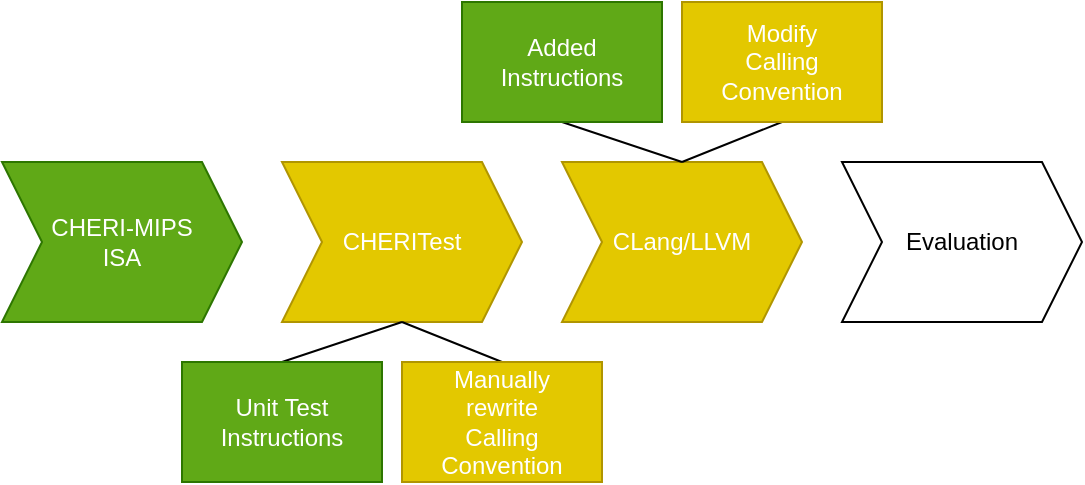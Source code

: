 <mxfile version="12.1.7" type="device" pages="1"><diagram id="sNYeaesbsCtD0ov-PeEx" name="Page-1"><mxGraphModel dx="1158" dy="726" grid="1" gridSize="10" guides="1" tooltips="1" connect="1" arrows="1" fold="1" page="1" pageScale="1" pageWidth="850" pageHeight="1100" math="0" shadow="0"><root><mxCell id="0"/><mxCell id="1" parent="0"/><mxCell id="9oVoQXx2oiCRzOEZ5TTD-2" value="CHERI-MIPS&lt;br&gt;ISA" style="shape=step;perimeter=stepPerimeter;whiteSpace=wrap;html=1;fixedSize=1;size=20;fillColor=#60a917;strokeColor=#2D7600;fontColor=#ffffff;" vertex="1" parent="1"><mxGeometry x="70" y="160" width="120" height="80" as="geometry"/></mxCell><mxCell id="9oVoQXx2oiCRzOEZ5TTD-3" value="CHERITest" style="shape=step;perimeter=stepPerimeter;whiteSpace=wrap;html=1;fixedSize=1;size=20;fillColor=#e3c800;strokeColor=#B09500;fontColor=#ffffff;" vertex="1" parent="1"><mxGeometry x="210" y="160" width="120" height="80" as="geometry"/></mxCell><mxCell id="9oVoQXx2oiCRzOEZ5TTD-5" value="CLang/LLVM" style="shape=step;perimeter=stepPerimeter;whiteSpace=wrap;html=1;fixedSize=1;fillColor=#e3c800;strokeColor=#B09500;fontColor=#ffffff;" vertex="1" parent="1"><mxGeometry x="350" y="160" width="120" height="80" as="geometry"/></mxCell><mxCell id="9oVoQXx2oiCRzOEZ5TTD-7" style="rounded=0;orthogonalLoop=1;jettySize=auto;html=1;exitX=0.5;exitY=0;exitDx=0;exitDy=0;entryX=0.5;entryY=1;entryDx=0;entryDy=0;endArrow=none;endFill=0;" edge="1" parent="1" source="9oVoQXx2oiCRzOEZ5TTD-6" target="9oVoQXx2oiCRzOEZ5TTD-3"><mxGeometry relative="1" as="geometry"/></mxCell><mxCell id="9oVoQXx2oiCRzOEZ5TTD-6" value="Unit Test&lt;br&gt;Instructions" style="rounded=0;whiteSpace=wrap;html=1;fillColor=#60a917;strokeColor=#2D7600;fontColor=#ffffff;" vertex="1" parent="1"><mxGeometry x="160" y="260" width="100" height="60" as="geometry"/></mxCell><mxCell id="9oVoQXx2oiCRzOEZ5TTD-9" style="edgeStyle=none;rounded=0;orthogonalLoop=1;jettySize=auto;html=1;exitX=0.5;exitY=0;exitDx=0;exitDy=0;entryX=0.5;entryY=1;entryDx=0;entryDy=0;endArrow=none;endFill=0;" edge="1" parent="1" source="9oVoQXx2oiCRzOEZ5TTD-8" target="9oVoQXx2oiCRzOEZ5TTD-3"><mxGeometry relative="1" as="geometry"/></mxCell><mxCell id="9oVoQXx2oiCRzOEZ5TTD-8" value="Manually&lt;br&gt;rewrite&lt;br&gt;Calling Convention" style="rounded=0;whiteSpace=wrap;html=1;fillColor=#e3c800;strokeColor=#B09500;fontColor=#ffffff;" vertex="1" parent="1"><mxGeometry x="270" y="260" width="100" height="60" as="geometry"/></mxCell><mxCell id="9oVoQXx2oiCRzOEZ5TTD-11" style="edgeStyle=none;rounded=0;orthogonalLoop=1;jettySize=auto;html=1;exitX=0.5;exitY=1;exitDx=0;exitDy=0;entryX=0.5;entryY=0;entryDx=0;entryDy=0;endArrow=none;endFill=0;" edge="1" parent="1" source="9oVoQXx2oiCRzOEZ5TTD-10" target="9oVoQXx2oiCRzOEZ5TTD-5"><mxGeometry relative="1" as="geometry"/></mxCell><mxCell id="9oVoQXx2oiCRzOEZ5TTD-10" value="Added&lt;br&gt;Instructions" style="rounded=0;whiteSpace=wrap;html=1;fillColor=#60a917;strokeColor=#2D7600;fontColor=#ffffff;" vertex="1" parent="1"><mxGeometry x="300" y="80" width="100" height="60" as="geometry"/></mxCell><mxCell id="9oVoQXx2oiCRzOEZ5TTD-13" style="edgeStyle=none;rounded=0;orthogonalLoop=1;jettySize=auto;html=1;exitX=0.5;exitY=1;exitDx=0;exitDy=0;entryX=0.5;entryY=0;entryDx=0;entryDy=0;endArrow=none;endFill=0;" edge="1" parent="1" source="9oVoQXx2oiCRzOEZ5TTD-12" target="9oVoQXx2oiCRzOEZ5TTD-5"><mxGeometry relative="1" as="geometry"/></mxCell><mxCell id="9oVoQXx2oiCRzOEZ5TTD-12" value="Modify&lt;br&gt;Calling Convention" style="rounded=0;whiteSpace=wrap;html=1;fillColor=#e3c800;strokeColor=#B09500;fontColor=#ffffff;" vertex="1" parent="1"><mxGeometry x="410" y="80" width="100" height="60" as="geometry"/></mxCell><mxCell id="9oVoQXx2oiCRzOEZ5TTD-14" value="Evaluation" style="shape=step;perimeter=stepPerimeter;whiteSpace=wrap;html=1;fixedSize=1;" vertex="1" parent="1"><mxGeometry x="490" y="160" width="120" height="80" as="geometry"/></mxCell></root></mxGraphModel></diagram></mxfile>